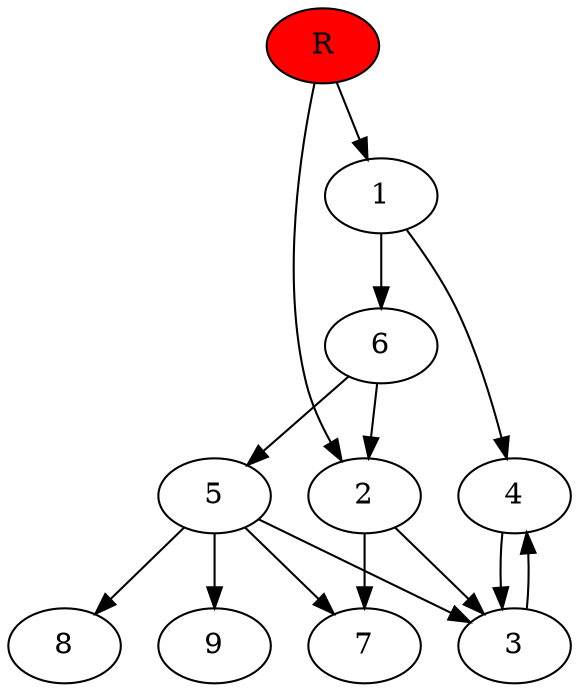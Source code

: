 digraph prb78501 {
	1
	2
	3
	4
	5
	6
	7
	8
	R [fillcolor="#ff0000" style=filled]
	1 -> 4
	1 -> 6
	2 -> 3
	2 -> 7
	3 -> 4
	4 -> 3
	5 -> 3
	5 -> 7
	5 -> 8
	5 -> 9
	6 -> 2
	6 -> 5
	R -> 1
	R -> 2
}
